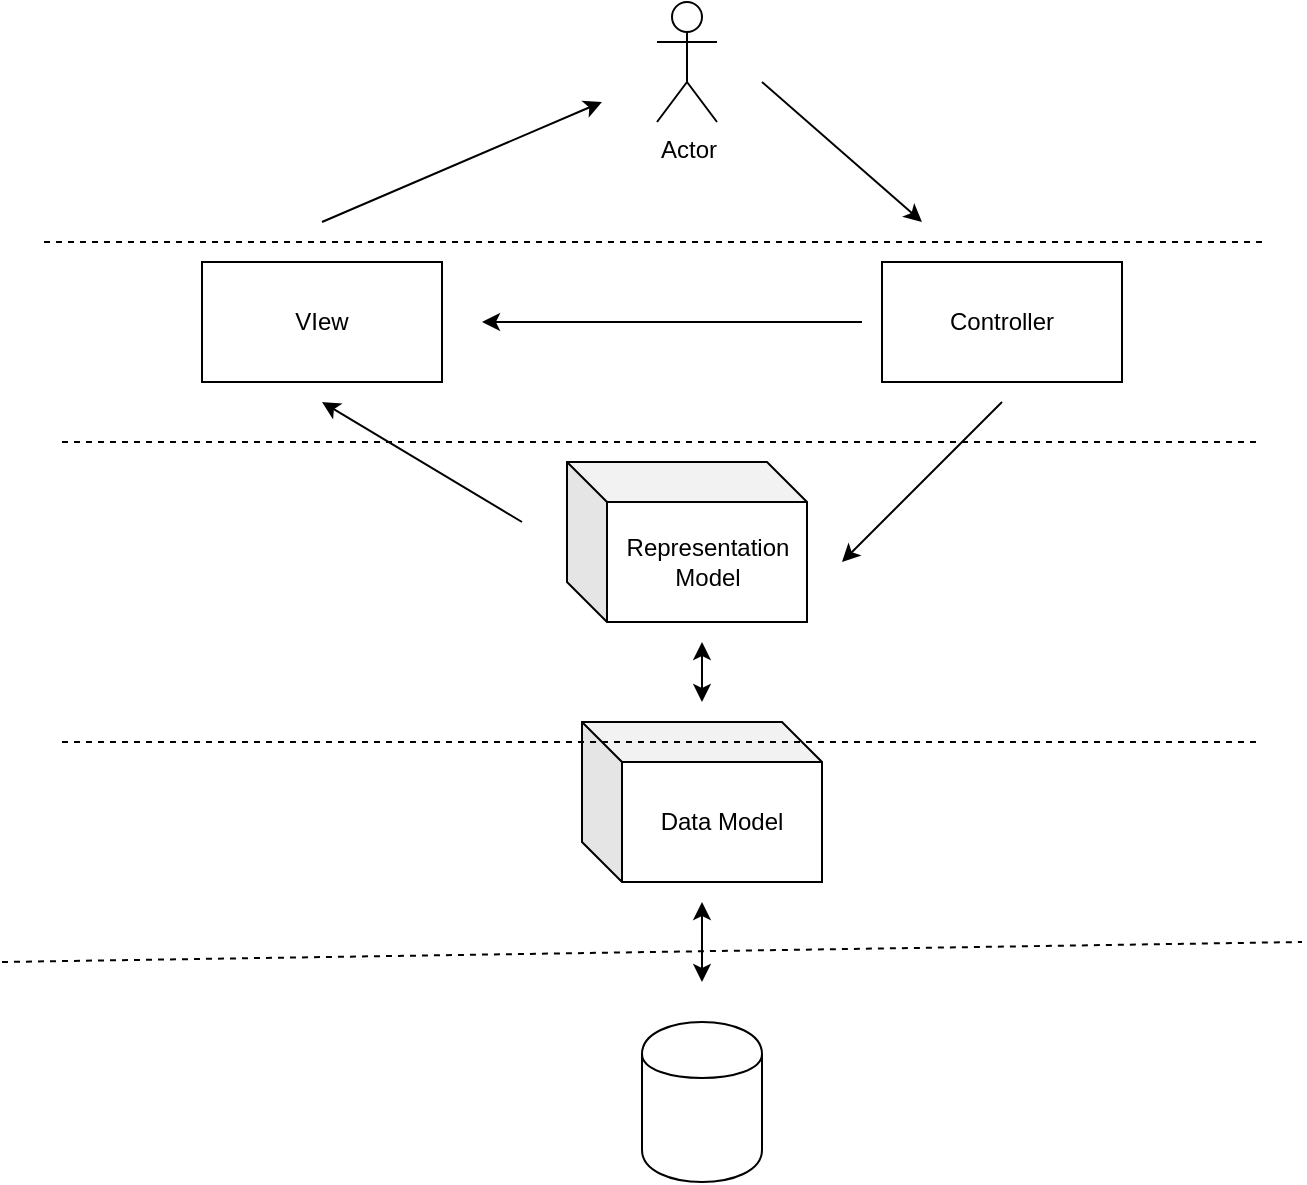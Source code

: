 <mxfile version="11.3.0" type="github" pages="1"><diagram id="mE8mQOlOzXxiFseRalc2" name="Page-1"><mxGraphModel dx="1143" dy="600" grid="1" gridSize="10" guides="1" tooltips="1" connect="1" arrows="1" fold="1" page="1" pageScale="1" pageWidth="827" pageHeight="1169" math="0" shadow="0"><root><mxCell id="0"/><mxCell id="1" parent="0"/><mxCell id="4dwzZWwl6IDnVNH_pyyb-20" value="VIew" style="rounded=0;whiteSpace=wrap;html=1;" vertex="1" parent="1"><mxGeometry x="170" y="150" width="120" height="60" as="geometry"/></mxCell><mxCell id="4dwzZWwl6IDnVNH_pyyb-21" value="Controller" style="rounded=0;whiteSpace=wrap;html=1;" vertex="1" parent="1"><mxGeometry x="510" y="150" width="120" height="60" as="geometry"/></mxCell><mxCell id="4dwzZWwl6IDnVNH_pyyb-22" value="Representation Model" style="shape=cube;whiteSpace=wrap;html=1;boundedLbl=1;backgroundOutline=1;darkOpacity=0.05;darkOpacity2=0.1;" vertex="1" parent="1"><mxGeometry x="352.5" y="250" width="120" height="80" as="geometry"/></mxCell><mxCell id="4dwzZWwl6IDnVNH_pyyb-23" value="Actor" style="shape=umlActor;verticalLabelPosition=bottom;labelBackgroundColor=#ffffff;verticalAlign=top;html=1;outlineConnect=0;" vertex="1" parent="1"><mxGeometry x="397.5" y="20" width="30" height="60" as="geometry"/></mxCell><mxCell id="4dwzZWwl6IDnVNH_pyyb-27" value="" style="endArrow=classic;html=1;" edge="1" parent="1"><mxGeometry width="50" height="50" relative="1" as="geometry"><mxPoint x="450" y="60" as="sourcePoint"/><mxPoint x="530" y="130" as="targetPoint"/></mxGeometry></mxCell><mxCell id="4dwzZWwl6IDnVNH_pyyb-28" value="" style="endArrow=classic;html=1;" edge="1" parent="1"><mxGeometry width="50" height="50" relative="1" as="geometry"><mxPoint x="500" y="180" as="sourcePoint"/><mxPoint x="310" y="180" as="targetPoint"/></mxGeometry></mxCell><mxCell id="4dwzZWwl6IDnVNH_pyyb-29" value="" style="endArrow=classic;html=1;" edge="1" parent="1"><mxGeometry width="50" height="50" relative="1" as="geometry"><mxPoint x="330" y="280" as="sourcePoint"/><mxPoint x="230" y="220" as="targetPoint"/></mxGeometry></mxCell><mxCell id="4dwzZWwl6IDnVNH_pyyb-30" value="" style="endArrow=classic;html=1;" edge="1" parent="1"><mxGeometry width="50" height="50" relative="1" as="geometry"><mxPoint x="230" y="130" as="sourcePoint"/><mxPoint x="370" y="70" as="targetPoint"/></mxGeometry></mxCell><mxCell id="4dwzZWwl6IDnVNH_pyyb-31" value="" style="endArrow=classic;html=1;" edge="1" parent="1"><mxGeometry width="50" height="50" relative="1" as="geometry"><mxPoint x="570" y="220" as="sourcePoint"/><mxPoint x="490" y="300" as="targetPoint"/></mxGeometry></mxCell><mxCell id="4dwzZWwl6IDnVNH_pyyb-32" value="" style="shape=cylinder;whiteSpace=wrap;html=1;boundedLbl=1;backgroundOutline=1;" vertex="1" parent="1"><mxGeometry x="390" y="530" width="60" height="80" as="geometry"/></mxCell><mxCell id="4dwzZWwl6IDnVNH_pyyb-33" value="Data Model" style="shape=cube;whiteSpace=wrap;html=1;boundedLbl=1;backgroundOutline=1;darkOpacity=0.05;darkOpacity2=0.1;" vertex="1" parent="1"><mxGeometry x="360" y="380" width="120" height="80" as="geometry"/></mxCell><mxCell id="4dwzZWwl6IDnVNH_pyyb-34" value="" style="endArrow=classic;startArrow=classic;html=1;" edge="1" parent="1"><mxGeometry width="50" height="50" relative="1" as="geometry"><mxPoint x="420" y="370" as="sourcePoint"/><mxPoint x="420" y="340" as="targetPoint"/></mxGeometry></mxCell><mxCell id="4dwzZWwl6IDnVNH_pyyb-35" value="" style="endArrow=classic;startArrow=classic;html=1;" edge="1" parent="1"><mxGeometry width="50" height="50" relative="1" as="geometry"><mxPoint x="420" y="510" as="sourcePoint"/><mxPoint x="420" y="470" as="targetPoint"/></mxGeometry></mxCell><mxCell id="4dwzZWwl6IDnVNH_pyyb-36" value="" style="endArrow=none;dashed=1;html=1;" edge="1" parent="1"><mxGeometry width="50" height="50" relative="1" as="geometry"><mxPoint x="700" y="140" as="sourcePoint"/><mxPoint x="90" y="140" as="targetPoint"/></mxGeometry></mxCell><mxCell id="4dwzZWwl6IDnVNH_pyyb-37" value="" style="endArrow=none;dashed=1;html=1;" edge="1" parent="1"><mxGeometry width="50" height="50" relative="1" as="geometry"><mxPoint x="70" y="500" as="sourcePoint"/><mxPoint x="720" y="490" as="targetPoint"/></mxGeometry></mxCell><mxCell id="4dwzZWwl6IDnVNH_pyyb-38" value="" style="endArrow=none;dashed=1;html=1;" edge="1" parent="1"><mxGeometry width="50" height="50" relative="1" as="geometry"><mxPoint x="100" y="240" as="sourcePoint"/><mxPoint x="700" y="240" as="targetPoint"/></mxGeometry></mxCell><mxCell id="4dwzZWwl6IDnVNH_pyyb-40" value="" style="endArrow=none;dashed=1;html=1;" edge="1" parent="1"><mxGeometry width="50" height="50" relative="1" as="geometry"><mxPoint x="100" y="390" as="sourcePoint"/><mxPoint x="700" y="390" as="targetPoint"/></mxGeometry></mxCell></root></mxGraphModel></diagram></mxfile>